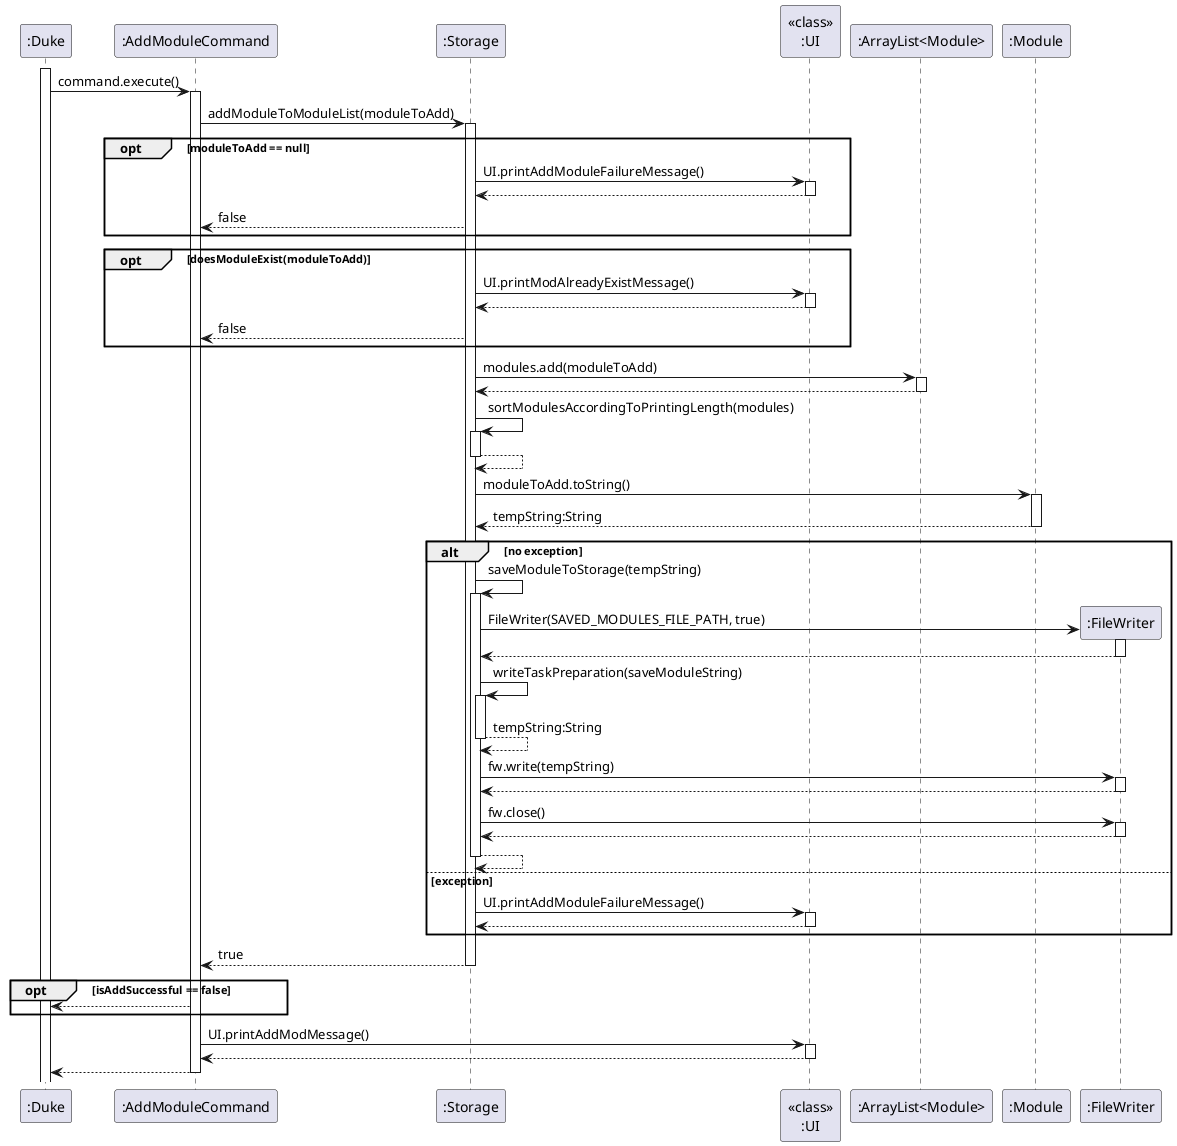 @startuml
'https://plantuml.com/sequence-diagram
activate ":Duke"
":Duke" -> ":AddModuleCommand" : command.execute()
activate ":AddModuleCommand"
":AddModuleCommand" -> ":Storage" : addModuleToModuleList(moduleToAdd)
activate ":Storage"
opt moduleToAdd == null
":Storage" -> "<<class>>\n:UI" : UI.printAddModuleFailureMessage()
activate "<<class>>\n:UI"
":Storage" <-- "<<class>>\n:UI"
deactivate "<<class>>\n:UI"
":AddModuleCommand"<-- ":Storage" : false
end

opt doesModuleExist(moduleToAdd)
":Storage" -> "<<class>>\n:UI" : UI.printModAlreadyExistMessage()
activate "<<class>>\n:UI"
":Storage" <-- "<<class>>\n:UI"
deactivate "<<class>>\n:UI"
":AddModuleCommand"<-- ":Storage" : false
end

":Storage" -> ":ArrayList<Module>" : modules.add(moduleToAdd)
activate ":ArrayList<Module>"
":Storage" <-- ":ArrayList<Module>"
deactivate ":ArrayList<Module>"

":Storage" -> ":Storage": sortModulesAccordingToPrintingLength(modules)
activate ":Storage"
":Storage" --> ":Storage":
deactivate ":Storage"

":Storage" -> ":Module" : moduleToAdd.toString()
activate ":Module"
":Storage" <-- ":Module" : tempString:String
deactivate ":Module"

alt no exception
":Storage" -> ":Storage" : saveModuleToStorage(tempString)
activate ":Storage"
create ":FileWriter"
":Storage" -> ":FileWriter" : FileWriter(SAVED_MODULES_FILE_PATH, true)
activate ":FileWriter"
":Storage" <-- ":FileWriter"
deactivate ":FileWriter"
":Storage" -> ":Storage" : writeTaskPreparation(saveModuleString)
activate ":Storage"
":Storage" --> ":Storage" : tempString:String
deactivate ":Storage"
":Storage" -> ":FileWriter" : fw.write(tempString)
activate ":FileWriter"
":Storage" <-- ":FileWriter"
deactivate ":FileWriter"
":Storage" -> ":FileWriter" : fw.close()
activate ":FileWriter"
":Storage" <-- ":FileWriter"
deactivate ":FileWriter"
":Storage" --> ":Storage"
deactivate ":Storage"
else exception
":Storage" -> "<<class>>\n:UI" :  UI.printAddModuleFailureMessage()
activate "<<class>>\n:UI"
":Storage" <-- "<<class>>\n:UI"
deactivate "<<class>>\n:UI"
end
":AddModuleCommand" <-- ":Storage" : true
deactivate ":Storage"
opt isAddSuccessful == false
":AddModuleCommand" --> ":Duke"
end
":AddModuleCommand" -> "<<class>>\n:UI" : UI.printAddModMessage()
activate "<<class>>\n:UI"
":AddModuleCommand" <-- "<<class>>\n:UI"
deactivate "<<class>>\n:UI"
":Duke" <-- ":AddModuleCommand"
deactivate ":AddModuleCommand"


@enduml